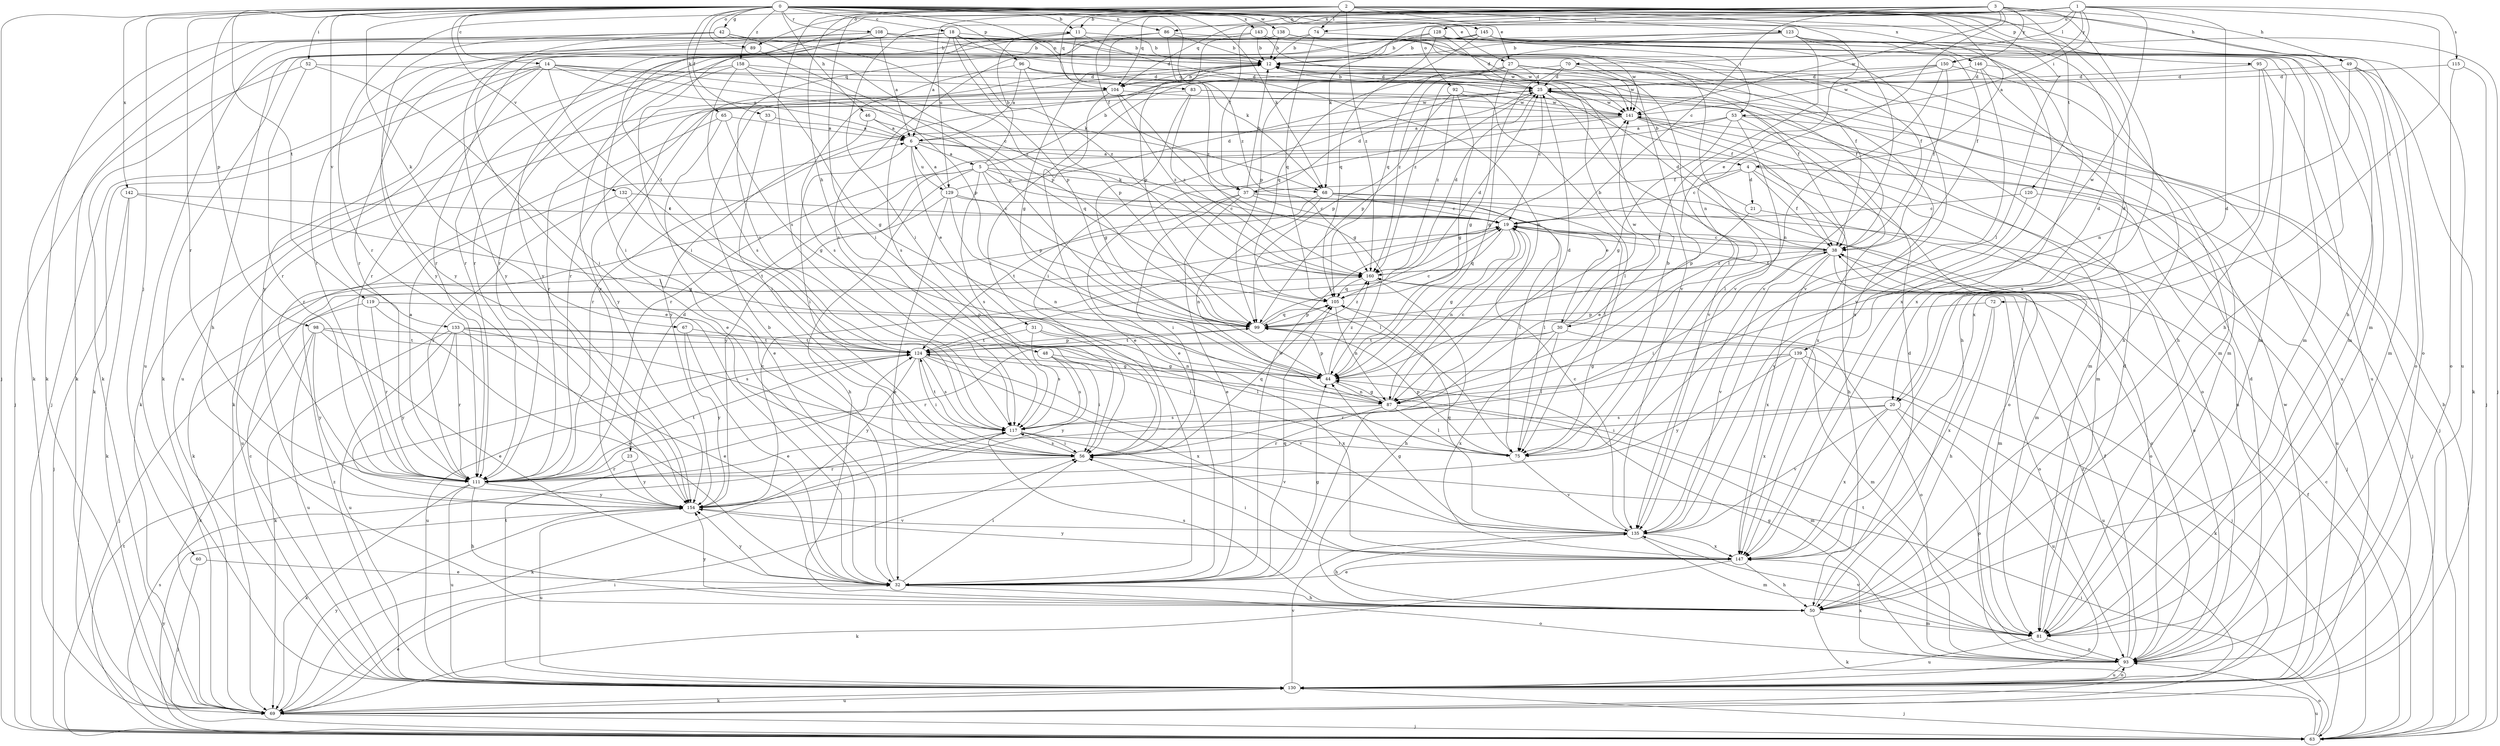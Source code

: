strict digraph  {
0;
1;
2;
3;
4;
5;
6;
11;
12;
14;
18;
19;
20;
21;
23;
25;
27;
30;
31;
32;
33;
37;
38;
42;
44;
46;
48;
49;
50;
52;
53;
56;
60;
63;
65;
67;
68;
69;
70;
72;
74;
75;
81;
83;
86;
87;
89;
92;
93;
95;
96;
98;
99;
104;
105;
108;
111;
115;
117;
119;
120;
123;
124;
128;
129;
130;
132;
133;
135;
138;
139;
141;
142;
143;
145;
146;
147;
150;
154;
158;
160;
0 -> 11  [label=b];
0 -> 14  [label=c];
0 -> 18  [label=c];
0 -> 20  [label=d];
0 -> 27  [label=e];
0 -> 33  [label=f];
0 -> 42  [label=g];
0 -> 46  [label=h];
0 -> 52  [label=i];
0 -> 53  [label=i];
0 -> 60  [label=j];
0 -> 63  [label=j];
0 -> 65  [label=k];
0 -> 67  [label=k];
0 -> 68  [label=k];
0 -> 81  [label=m];
0 -> 83  [label=n];
0 -> 86  [label=n];
0 -> 89  [label=o];
0 -> 95  [label=p];
0 -> 96  [label=p];
0 -> 98  [label=p];
0 -> 108  [label=r];
0 -> 111  [label=r];
0 -> 119  [label=t];
0 -> 132  [label=v];
0 -> 133  [label=v];
0 -> 138  [label=w];
0 -> 142  [label=x];
0 -> 143  [label=x];
0 -> 145  [label=x];
0 -> 146  [label=x];
0 -> 158  [label=z];
0 -> 160  [label=z];
1 -> 20  [label=d];
1 -> 37  [label=f];
1 -> 53  [label=i];
1 -> 56  [label=i];
1 -> 68  [label=k];
1 -> 70  [label=l];
1 -> 72  [label=l];
1 -> 74  [label=l];
1 -> 104  [label=q];
1 -> 115  [label=s];
1 -> 128  [label=u];
1 -> 139  [label=w];
1 -> 150  [label=y];
2 -> 4  [label=a];
2 -> 27  [label=e];
2 -> 30  [label=e];
2 -> 48  [label=h];
2 -> 49  [label=h];
2 -> 56  [label=i];
2 -> 74  [label=l];
2 -> 75  [label=l];
2 -> 104  [label=q];
2 -> 111  [label=r];
2 -> 117  [label=s];
2 -> 120  [label=t];
2 -> 123  [label=t];
2 -> 129  [label=u];
2 -> 160  [label=z];
3 -> 11  [label=b];
3 -> 19  [label=c];
3 -> 20  [label=d];
3 -> 37  [label=f];
3 -> 49  [label=h];
3 -> 50  [label=h];
3 -> 86  [label=n];
3 -> 87  [label=n];
3 -> 89  [label=o];
3 -> 92  [label=o];
3 -> 104  [label=q];
3 -> 124  [label=t];
3 -> 141  [label=w];
3 -> 147  [label=x];
3 -> 150  [label=y];
4 -> 19  [label=c];
4 -> 21  [label=d];
4 -> 37  [label=f];
4 -> 38  [label=f];
4 -> 50  [label=h];
4 -> 63  [label=j];
5 -> 11  [label=b];
5 -> 12  [label=b];
5 -> 23  [label=d];
5 -> 30  [label=e];
5 -> 50  [label=h];
5 -> 68  [label=k];
5 -> 75  [label=l];
5 -> 99  [label=p];
5 -> 117  [label=s];
5 -> 154  [label=y];
6 -> 4  [label=a];
6 -> 5  [label=a];
6 -> 31  [label=e];
6 -> 56  [label=i];
6 -> 93  [label=o];
6 -> 129  [label=u];
11 -> 12  [label=b];
11 -> 68  [label=k];
11 -> 87  [label=n];
11 -> 111  [label=r];
11 -> 154  [label=y];
12 -> 25  [label=d];
12 -> 32  [label=e];
12 -> 38  [label=f];
12 -> 104  [label=q];
14 -> 6  [label=a];
14 -> 19  [label=c];
14 -> 63  [label=j];
14 -> 68  [label=k];
14 -> 69  [label=k];
14 -> 104  [label=q];
14 -> 111  [label=r];
14 -> 124  [label=t];
14 -> 154  [label=y];
18 -> 6  [label=a];
18 -> 12  [label=b];
18 -> 25  [label=d];
18 -> 50  [label=h];
18 -> 69  [label=k];
18 -> 81  [label=m];
18 -> 99  [label=p];
18 -> 111  [label=r];
18 -> 130  [label=u];
18 -> 135  [label=v];
18 -> 160  [label=z];
19 -> 38  [label=f];
19 -> 44  [label=g];
19 -> 87  [label=n];
19 -> 105  [label=q];
19 -> 124  [label=t];
20 -> 56  [label=i];
20 -> 93  [label=o];
20 -> 117  [label=s];
20 -> 130  [label=u];
20 -> 135  [label=v];
20 -> 147  [label=x];
21 -> 12  [label=b];
21 -> 93  [label=o];
21 -> 99  [label=p];
23 -> 111  [label=r];
23 -> 154  [label=y];
25 -> 12  [label=b];
25 -> 19  [label=c];
25 -> 56  [label=i];
25 -> 69  [label=k];
25 -> 99  [label=p];
25 -> 135  [label=v];
25 -> 141  [label=w];
27 -> 25  [label=d];
27 -> 38  [label=f];
27 -> 44  [label=g];
27 -> 75  [label=l];
27 -> 105  [label=q];
27 -> 117  [label=s];
27 -> 130  [label=u];
27 -> 147  [label=x];
27 -> 160  [label=z];
30 -> 12  [label=b];
30 -> 75  [label=l];
30 -> 93  [label=o];
30 -> 111  [label=r];
30 -> 124  [label=t];
30 -> 141  [label=w];
30 -> 147  [label=x];
31 -> 87  [label=n];
31 -> 117  [label=s];
31 -> 124  [label=t];
31 -> 147  [label=x];
32 -> 12  [label=b];
32 -> 44  [label=g];
32 -> 50  [label=h];
32 -> 56  [label=i];
32 -> 93  [label=o];
32 -> 105  [label=q];
32 -> 141  [label=w];
32 -> 154  [label=y];
33 -> 6  [label=a];
33 -> 56  [label=i];
37 -> 12  [label=b];
37 -> 19  [label=c];
37 -> 25  [label=d];
37 -> 32  [label=e];
37 -> 56  [label=i];
37 -> 63  [label=j];
37 -> 75  [label=l];
37 -> 124  [label=t];
38 -> 19  [label=c];
38 -> 25  [label=d];
38 -> 56  [label=i];
38 -> 81  [label=m];
38 -> 93  [label=o];
38 -> 135  [label=v];
38 -> 147  [label=x];
38 -> 160  [label=z];
42 -> 12  [label=b];
42 -> 32  [label=e];
42 -> 69  [label=k];
42 -> 99  [label=p];
42 -> 154  [label=y];
42 -> 160  [label=z];
44 -> 87  [label=n];
44 -> 99  [label=p];
44 -> 160  [label=z];
46 -> 6  [label=a];
46 -> 105  [label=q];
46 -> 154  [label=y];
48 -> 44  [label=g];
48 -> 56  [label=i];
48 -> 117  [label=s];
48 -> 154  [label=y];
49 -> 25  [label=d];
49 -> 69  [label=k];
49 -> 81  [label=m];
49 -> 87  [label=n];
49 -> 93  [label=o];
50 -> 25  [label=d];
50 -> 69  [label=k];
50 -> 81  [label=m];
50 -> 117  [label=s];
50 -> 154  [label=y];
52 -> 25  [label=d];
52 -> 56  [label=i];
52 -> 63  [label=j];
52 -> 111  [label=r];
53 -> 6  [label=a];
53 -> 44  [label=g];
53 -> 63  [label=j];
53 -> 75  [label=l];
53 -> 111  [label=r];
53 -> 147  [label=x];
56 -> 105  [label=q];
56 -> 111  [label=r];
56 -> 117  [label=s];
60 -> 32  [label=e];
60 -> 63  [label=j];
63 -> 12  [label=b];
63 -> 19  [label=c];
63 -> 38  [label=f];
63 -> 56  [label=i];
63 -> 93  [label=o];
63 -> 117  [label=s];
63 -> 124  [label=t];
63 -> 130  [label=u];
63 -> 154  [label=y];
65 -> 6  [label=a];
65 -> 32  [label=e];
65 -> 44  [label=g];
65 -> 111  [label=r];
67 -> 32  [label=e];
67 -> 124  [label=t];
67 -> 154  [label=y];
68 -> 19  [label=c];
68 -> 69  [label=k];
68 -> 75  [label=l];
68 -> 81  [label=m];
68 -> 87  [label=n];
69 -> 32  [label=e];
69 -> 56  [label=i];
69 -> 63  [label=j];
69 -> 130  [label=u];
69 -> 154  [label=y];
70 -> 25  [label=d];
70 -> 44  [label=g];
70 -> 50  [label=h];
70 -> 56  [label=i];
70 -> 141  [label=w];
72 -> 50  [label=h];
72 -> 99  [label=p];
72 -> 147  [label=x];
74 -> 12  [label=b];
74 -> 105  [label=q];
74 -> 111  [label=r];
74 -> 130  [label=u];
75 -> 12  [label=b];
75 -> 99  [label=p];
75 -> 135  [label=v];
81 -> 25  [label=d];
81 -> 93  [label=o];
81 -> 130  [label=u];
81 -> 135  [label=v];
83 -> 44  [label=g];
83 -> 69  [label=k];
83 -> 81  [label=m];
83 -> 141  [label=w];
83 -> 160  [label=z];
86 -> 12  [label=b];
86 -> 44  [label=g];
86 -> 111  [label=r];
86 -> 141  [label=w];
86 -> 160  [label=z];
87 -> 19  [label=c];
87 -> 25  [label=d];
87 -> 44  [label=g];
87 -> 75  [label=l];
87 -> 81  [label=m];
87 -> 111  [label=r];
87 -> 117  [label=s];
89 -> 99  [label=p];
89 -> 154  [label=y];
92 -> 44  [label=g];
92 -> 75  [label=l];
92 -> 99  [label=p];
92 -> 141  [label=w];
92 -> 160  [label=z];
93 -> 19  [label=c];
93 -> 25  [label=d];
93 -> 38  [label=f];
93 -> 44  [label=g];
93 -> 124  [label=t];
93 -> 130  [label=u];
93 -> 147  [label=x];
93 -> 160  [label=z];
95 -> 25  [label=d];
95 -> 50  [label=h];
95 -> 130  [label=u];
95 -> 147  [label=x];
96 -> 6  [label=a];
96 -> 25  [label=d];
96 -> 38  [label=f];
96 -> 99  [label=p];
96 -> 117  [label=s];
98 -> 32  [label=e];
98 -> 69  [label=k];
98 -> 75  [label=l];
98 -> 124  [label=t];
98 -> 130  [label=u];
98 -> 154  [label=y];
99 -> 19  [label=c];
99 -> 81  [label=m];
99 -> 105  [label=q];
99 -> 124  [label=t];
99 -> 160  [label=z];
104 -> 12  [label=b];
104 -> 32  [label=e];
104 -> 44  [label=g];
104 -> 111  [label=r];
104 -> 141  [label=w];
104 -> 154  [label=y];
104 -> 160  [label=z];
105 -> 25  [label=d];
105 -> 63  [label=j];
105 -> 87  [label=n];
105 -> 99  [label=p];
108 -> 6  [label=a];
108 -> 12  [label=b];
108 -> 38  [label=f];
108 -> 56  [label=i];
108 -> 69  [label=k];
108 -> 135  [label=v];
108 -> 154  [label=y];
111 -> 6  [label=a];
111 -> 50  [label=h];
111 -> 69  [label=k];
111 -> 124  [label=t];
111 -> 130  [label=u];
111 -> 154  [label=y];
115 -> 25  [label=d];
115 -> 63  [label=j];
115 -> 93  [label=o];
117 -> 56  [label=i];
117 -> 69  [label=k];
117 -> 75  [label=l];
117 -> 124  [label=t];
117 -> 135  [label=v];
119 -> 32  [label=e];
119 -> 63  [label=j];
119 -> 99  [label=p];
119 -> 111  [label=r];
120 -> 19  [label=c];
120 -> 130  [label=u];
120 -> 135  [label=v];
123 -> 12  [label=b];
123 -> 32  [label=e];
123 -> 50  [label=h];
123 -> 63  [label=j];
123 -> 105  [label=q];
123 -> 111  [label=r];
123 -> 135  [label=v];
124 -> 44  [label=g];
124 -> 56  [label=i];
124 -> 99  [label=p];
124 -> 117  [label=s];
124 -> 130  [label=u];
124 -> 135  [label=v];
124 -> 147  [label=x];
124 -> 154  [label=y];
128 -> 12  [label=b];
128 -> 25  [label=d];
128 -> 81  [label=m];
128 -> 105  [label=q];
128 -> 111  [label=r];
128 -> 147  [label=x];
129 -> 6  [label=a];
129 -> 19  [label=c];
129 -> 25  [label=d];
129 -> 32  [label=e];
129 -> 75  [label=l];
129 -> 87  [label=n];
129 -> 130  [label=u];
130 -> 19  [label=c];
130 -> 63  [label=j];
130 -> 69  [label=k];
130 -> 93  [label=o];
130 -> 124  [label=t];
130 -> 135  [label=v];
130 -> 141  [label=w];
130 -> 160  [label=z];
132 -> 19  [label=c];
132 -> 111  [label=r];
132 -> 124  [label=t];
133 -> 32  [label=e];
133 -> 69  [label=k];
133 -> 75  [label=l];
133 -> 111  [label=r];
133 -> 117  [label=s];
133 -> 124  [label=t];
133 -> 130  [label=u];
133 -> 154  [label=y];
135 -> 19  [label=c];
135 -> 44  [label=g];
135 -> 50  [label=h];
135 -> 81  [label=m];
135 -> 105  [label=q];
135 -> 147  [label=x];
138 -> 12  [label=b];
138 -> 69  [label=k];
138 -> 81  [label=m];
138 -> 117  [label=s];
138 -> 141  [label=w];
139 -> 44  [label=g];
139 -> 69  [label=k];
139 -> 111  [label=r];
139 -> 130  [label=u];
139 -> 147  [label=x];
139 -> 154  [label=y];
141 -> 6  [label=a];
141 -> 32  [label=e];
141 -> 81  [label=m];
141 -> 93  [label=o];
141 -> 111  [label=r];
141 -> 130  [label=u];
142 -> 19  [label=c];
142 -> 44  [label=g];
142 -> 63  [label=j];
142 -> 69  [label=k];
143 -> 12  [label=b];
143 -> 38  [label=f];
143 -> 56  [label=i];
143 -> 99  [label=p];
143 -> 141  [label=w];
145 -> 12  [label=b];
145 -> 38  [label=f];
145 -> 69  [label=k];
145 -> 93  [label=o];
145 -> 99  [label=p];
145 -> 117  [label=s];
145 -> 135  [label=v];
145 -> 147  [label=x];
146 -> 25  [label=d];
146 -> 50  [label=h];
146 -> 81  [label=m];
146 -> 135  [label=v];
146 -> 160  [label=z];
147 -> 32  [label=e];
147 -> 50  [label=h];
147 -> 56  [label=i];
147 -> 69  [label=k];
147 -> 154  [label=y];
150 -> 25  [label=d];
150 -> 38  [label=f];
150 -> 81  [label=m];
150 -> 87  [label=n];
150 -> 111  [label=r];
150 -> 141  [label=w];
154 -> 19  [label=c];
154 -> 130  [label=u];
154 -> 135  [label=v];
158 -> 25  [label=d];
158 -> 44  [label=g];
158 -> 99  [label=p];
158 -> 117  [label=s];
158 -> 130  [label=u];
158 -> 154  [label=y];
160 -> 25  [label=d];
160 -> 38  [label=f];
160 -> 50  [label=h];
160 -> 93  [label=o];
160 -> 105  [label=q];
}
